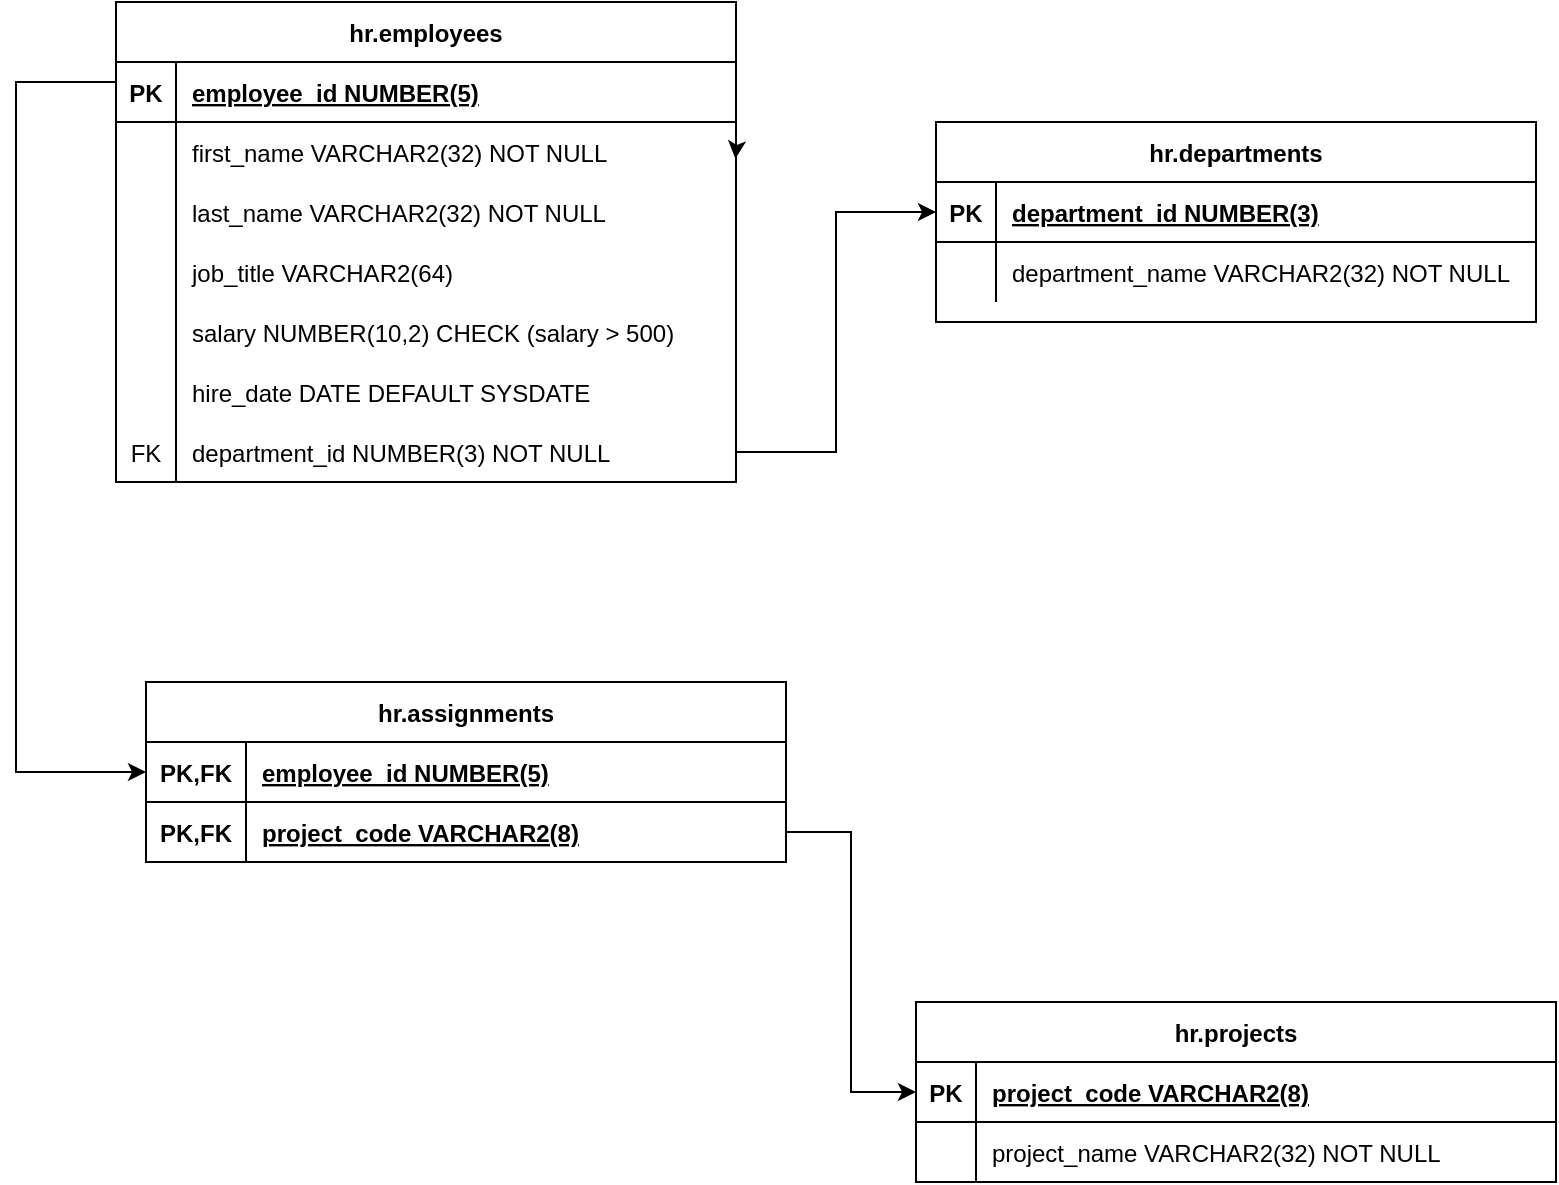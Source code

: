 <mxfile version="21.5.2" type="github">
  <diagram id="R2lEEEUBdFMjLlhIrx00" name="Page-1">
    <mxGraphModel dx="1323" dy="717" grid="1" gridSize="10" guides="1" tooltips="1" connect="1" arrows="1" fold="1" page="1" pageScale="1" pageWidth="850" pageHeight="1100" math="0" shadow="0" extFonts="Permanent Marker^https://fonts.googleapis.com/css?family=Permanent+Marker">
      <root>
        <mxCell id="0" />
        <mxCell id="1" parent="0" />
        <mxCell id="imxk5eD5O3ae2uox2rhG-135" value="hr.employees" style="shape=table;startSize=30;container=1;collapsible=1;childLayout=tableLayout;fixedRows=1;rowLines=0;fontStyle=1;align=center;resizeLast=1;" parent="1" vertex="1">
          <mxGeometry x="90" y="100" width="310" height="240" as="geometry" />
        </mxCell>
        <mxCell id="imxk5eD5O3ae2uox2rhG-136" value="" style="shape=tableRow;horizontal=0;startSize=0;swimlaneHead=0;swimlaneBody=0;fillColor=none;collapsible=0;dropTarget=0;points=[[0,0.5],[1,0.5]];portConstraint=eastwest;strokeColor=inherit;top=0;left=0;right=0;bottom=1;" parent="imxk5eD5O3ae2uox2rhG-135" vertex="1">
          <mxGeometry y="30" width="310" height="30" as="geometry" />
        </mxCell>
        <mxCell id="imxk5eD5O3ae2uox2rhG-137" value="PK" style="shape=partialRectangle;overflow=hidden;connectable=0;fillColor=none;strokeColor=inherit;top=0;left=0;bottom=0;right=0;fontStyle=1;" parent="imxk5eD5O3ae2uox2rhG-136" vertex="1">
          <mxGeometry width="30" height="30" as="geometry">
            <mxRectangle width="30" height="30" as="alternateBounds" />
          </mxGeometry>
        </mxCell>
        <mxCell id="imxk5eD5O3ae2uox2rhG-138" value="employee_id NUMBER(5)" style="shape=partialRectangle;overflow=hidden;connectable=0;fillColor=none;align=left;strokeColor=inherit;top=0;left=0;bottom=0;right=0;spacingLeft=6;fontStyle=5;" parent="imxk5eD5O3ae2uox2rhG-136" vertex="1">
          <mxGeometry x="30" width="280" height="30" as="geometry">
            <mxRectangle width="280" height="30" as="alternateBounds" />
          </mxGeometry>
        </mxCell>
        <mxCell id="imxk5eD5O3ae2uox2rhG-142" value="" style="shape=tableRow;horizontal=0;startSize=0;swimlaneHead=0;swimlaneBody=0;fillColor=none;collapsible=0;dropTarget=0;points=[[0,0.5],[1,0.5]];portConstraint=eastwest;strokeColor=inherit;top=0;left=0;right=0;bottom=0;" parent="imxk5eD5O3ae2uox2rhG-135" vertex="1">
          <mxGeometry y="60" width="310" height="30" as="geometry" />
        </mxCell>
        <mxCell id="imxk5eD5O3ae2uox2rhG-143" value="" style="shape=partialRectangle;overflow=hidden;connectable=0;fillColor=none;strokeColor=inherit;top=0;left=0;bottom=0;right=0;" parent="imxk5eD5O3ae2uox2rhG-142" vertex="1">
          <mxGeometry width="30" height="30" as="geometry">
            <mxRectangle width="30" height="30" as="alternateBounds" />
          </mxGeometry>
        </mxCell>
        <mxCell id="imxk5eD5O3ae2uox2rhG-144" value="first_name VARCHAR2(32) NOT NULL" style="shape=partialRectangle;overflow=hidden;connectable=0;fillColor=none;align=left;strokeColor=inherit;top=0;left=0;bottom=0;right=0;spacingLeft=6;" parent="imxk5eD5O3ae2uox2rhG-142" vertex="1">
          <mxGeometry x="30" width="280" height="30" as="geometry">
            <mxRectangle width="280" height="30" as="alternateBounds" />
          </mxGeometry>
        </mxCell>
        <mxCell id="imxk5eD5O3ae2uox2rhG-145" value="" style="shape=tableRow;horizontal=0;startSize=0;swimlaneHead=0;swimlaneBody=0;fillColor=none;collapsible=0;dropTarget=0;points=[[0,0.5],[1,0.5]];portConstraint=eastwest;strokeColor=inherit;top=0;left=0;right=0;bottom=0;" parent="imxk5eD5O3ae2uox2rhG-135" vertex="1">
          <mxGeometry y="90" width="310" height="30" as="geometry" />
        </mxCell>
        <mxCell id="imxk5eD5O3ae2uox2rhG-146" value="" style="shape=partialRectangle;overflow=hidden;connectable=0;fillColor=none;strokeColor=inherit;top=0;left=0;bottom=0;right=0;" parent="imxk5eD5O3ae2uox2rhG-145" vertex="1">
          <mxGeometry width="30" height="30" as="geometry">
            <mxRectangle width="30" height="30" as="alternateBounds" />
          </mxGeometry>
        </mxCell>
        <mxCell id="imxk5eD5O3ae2uox2rhG-147" value="last_name VARCHAR2(32) NOT NULL" style="shape=partialRectangle;overflow=hidden;connectable=0;fillColor=none;align=left;strokeColor=inherit;top=0;left=0;bottom=0;right=0;spacingLeft=6;" parent="imxk5eD5O3ae2uox2rhG-145" vertex="1">
          <mxGeometry x="30" width="280" height="30" as="geometry">
            <mxRectangle width="280" height="30" as="alternateBounds" />
          </mxGeometry>
        </mxCell>
        <mxCell id="imxk5eD5O3ae2uox2rhG-148" value="" style="shape=tableRow;horizontal=0;startSize=0;swimlaneHead=0;swimlaneBody=0;fillColor=none;collapsible=0;dropTarget=0;points=[[0,0.5],[1,0.5]];portConstraint=eastwest;strokeColor=inherit;top=0;left=0;right=0;bottom=0;" parent="imxk5eD5O3ae2uox2rhG-135" vertex="1">
          <mxGeometry y="120" width="310" height="30" as="geometry" />
        </mxCell>
        <mxCell id="imxk5eD5O3ae2uox2rhG-149" value="" style="shape=partialRectangle;overflow=hidden;connectable=0;fillColor=none;strokeColor=inherit;top=0;left=0;bottom=0;right=0;" parent="imxk5eD5O3ae2uox2rhG-148" vertex="1">
          <mxGeometry width="30" height="30" as="geometry">
            <mxRectangle width="30" height="30" as="alternateBounds" />
          </mxGeometry>
        </mxCell>
        <mxCell id="imxk5eD5O3ae2uox2rhG-150" value="job_title VARCHAR2(64)" style="shape=partialRectangle;overflow=hidden;connectable=0;fillColor=none;align=left;strokeColor=inherit;top=0;left=0;bottom=0;right=0;spacingLeft=6;" parent="imxk5eD5O3ae2uox2rhG-148" vertex="1">
          <mxGeometry x="30" width="280" height="30" as="geometry">
            <mxRectangle width="280" height="30" as="alternateBounds" />
          </mxGeometry>
        </mxCell>
        <mxCell id="imxk5eD5O3ae2uox2rhG-151" value="" style="shape=tableRow;horizontal=0;startSize=0;swimlaneHead=0;swimlaneBody=0;fillColor=none;collapsible=0;dropTarget=0;points=[[0,0.5],[1,0.5]];portConstraint=eastwest;strokeColor=inherit;top=0;left=0;right=0;bottom=0;" parent="imxk5eD5O3ae2uox2rhG-135" vertex="1">
          <mxGeometry y="150" width="310" height="30" as="geometry" />
        </mxCell>
        <mxCell id="imxk5eD5O3ae2uox2rhG-152" value="" style="shape=partialRectangle;overflow=hidden;connectable=0;fillColor=none;strokeColor=inherit;top=0;left=0;bottom=0;right=0;" parent="imxk5eD5O3ae2uox2rhG-151" vertex="1">
          <mxGeometry width="30" height="30" as="geometry">
            <mxRectangle width="30" height="30" as="alternateBounds" />
          </mxGeometry>
        </mxCell>
        <mxCell id="imxk5eD5O3ae2uox2rhG-153" value="salary NUMBER(10,2) CHECK (salary &gt; 500)" style="shape=partialRectangle;overflow=hidden;connectable=0;fillColor=none;align=left;strokeColor=inherit;top=0;left=0;bottom=0;right=0;spacingLeft=6;" parent="imxk5eD5O3ae2uox2rhG-151" vertex="1">
          <mxGeometry x="30" width="280" height="30" as="geometry">
            <mxRectangle width="280" height="30" as="alternateBounds" />
          </mxGeometry>
        </mxCell>
        <mxCell id="imxk5eD5O3ae2uox2rhG-154" value="" style="shape=tableRow;horizontal=0;startSize=0;swimlaneHead=0;swimlaneBody=0;fillColor=none;collapsible=0;dropTarget=0;points=[[0,0.5],[1,0.5]];portConstraint=eastwest;strokeColor=inherit;top=0;left=0;right=0;bottom=0;" parent="imxk5eD5O3ae2uox2rhG-135" vertex="1">
          <mxGeometry y="180" width="310" height="30" as="geometry" />
        </mxCell>
        <mxCell id="imxk5eD5O3ae2uox2rhG-155" value="" style="shape=partialRectangle;overflow=hidden;connectable=0;fillColor=none;strokeColor=inherit;top=0;left=0;bottom=0;right=0;" parent="imxk5eD5O3ae2uox2rhG-154" vertex="1">
          <mxGeometry width="30" height="30" as="geometry">
            <mxRectangle width="30" height="30" as="alternateBounds" />
          </mxGeometry>
        </mxCell>
        <mxCell id="imxk5eD5O3ae2uox2rhG-156" value="hire_date DATE DEFAULT SYSDATE" style="shape=partialRectangle;overflow=hidden;connectable=0;fillColor=none;align=left;strokeColor=inherit;top=0;left=0;bottom=0;right=0;spacingLeft=6;" parent="imxk5eD5O3ae2uox2rhG-154" vertex="1">
          <mxGeometry x="30" width="280" height="30" as="geometry">
            <mxRectangle width="280" height="30" as="alternateBounds" />
          </mxGeometry>
        </mxCell>
        <mxCell id="s7Lkk0JhflA9k-yFAQkk-2" value="" style="shape=tableRow;horizontal=0;startSize=0;swimlaneHead=0;swimlaneBody=0;fillColor=none;collapsible=0;dropTarget=0;points=[[0,0.5],[1,0.5]];portConstraint=eastwest;strokeColor=inherit;top=0;left=0;right=0;bottom=0;" vertex="1" parent="imxk5eD5O3ae2uox2rhG-135">
          <mxGeometry y="210" width="310" height="30" as="geometry" />
        </mxCell>
        <mxCell id="s7Lkk0JhflA9k-yFAQkk-3" value="FK" style="shape=partialRectangle;overflow=hidden;connectable=0;fillColor=none;strokeColor=inherit;top=0;left=0;bottom=0;right=0;" vertex="1" parent="s7Lkk0JhflA9k-yFAQkk-2">
          <mxGeometry width="30" height="30" as="geometry">
            <mxRectangle width="30" height="30" as="alternateBounds" />
          </mxGeometry>
        </mxCell>
        <mxCell id="s7Lkk0JhflA9k-yFAQkk-4" value="department_id NUMBER(3) NOT NULL" style="shape=partialRectangle;overflow=hidden;connectable=0;fillColor=none;align=left;strokeColor=inherit;top=0;left=0;bottom=0;right=0;spacingLeft=6;" vertex="1" parent="s7Lkk0JhflA9k-yFAQkk-2">
          <mxGeometry x="30" width="280" height="30" as="geometry">
            <mxRectangle width="280" height="30" as="alternateBounds" />
          </mxGeometry>
        </mxCell>
        <mxCell id="s7Lkk0JhflA9k-yFAQkk-8" style="edgeStyle=orthogonalEdgeStyle;rounded=0;orthogonalLoop=1;jettySize=auto;html=1;exitX=1;exitY=0.5;exitDx=0;exitDy=0;entryX=0.999;entryY=-0.387;entryDx=0;entryDy=0;entryPerimeter=0;" edge="1" parent="1" source="imxk5eD5O3ae2uox2rhG-142" target="imxk5eD5O3ae2uox2rhG-145">
          <mxGeometry relative="1" as="geometry" />
        </mxCell>
        <mxCell id="imxk5eD5O3ae2uox2rhG-157" value="hr.departments" style="shape=table;startSize=30;container=1;collapsible=1;childLayout=tableLayout;fixedRows=1;rowLines=0;fontStyle=1;align=center;resizeLast=1;" parent="1" vertex="1">
          <mxGeometry x="500" y="160" width="300" height="100" as="geometry" />
        </mxCell>
        <mxCell id="imxk5eD5O3ae2uox2rhG-158" value="" style="shape=tableRow;horizontal=0;startSize=0;swimlaneHead=0;swimlaneBody=0;fillColor=none;collapsible=0;dropTarget=0;points=[[0,0.5],[1,0.5]];portConstraint=eastwest;strokeColor=inherit;top=0;left=0;right=0;bottom=1;" parent="imxk5eD5O3ae2uox2rhG-157" vertex="1">
          <mxGeometry y="30" width="300" height="30" as="geometry" />
        </mxCell>
        <mxCell id="imxk5eD5O3ae2uox2rhG-159" value="PK" style="shape=partialRectangle;overflow=hidden;connectable=0;fillColor=none;strokeColor=inherit;top=0;left=0;bottom=0;right=0;fontStyle=1;" parent="imxk5eD5O3ae2uox2rhG-158" vertex="1">
          <mxGeometry width="30" height="30" as="geometry">
            <mxRectangle width="30" height="30" as="alternateBounds" />
          </mxGeometry>
        </mxCell>
        <mxCell id="imxk5eD5O3ae2uox2rhG-160" value="department_id NUMBER(3)" style="shape=partialRectangle;overflow=hidden;connectable=0;fillColor=none;align=left;strokeColor=inherit;top=0;left=0;bottom=0;right=0;spacingLeft=6;fontStyle=5;" parent="imxk5eD5O3ae2uox2rhG-158" vertex="1">
          <mxGeometry x="30" width="270" height="30" as="geometry">
            <mxRectangle width="270" height="30" as="alternateBounds" />
          </mxGeometry>
        </mxCell>
        <mxCell id="imxk5eD5O3ae2uox2rhG-161" value="" style="shape=tableRow;horizontal=0;startSize=0;swimlaneHead=0;swimlaneBody=0;fillColor=none;collapsible=0;dropTarget=0;points=[[0,0.5],[1,0.5]];portConstraint=eastwest;strokeColor=inherit;top=0;left=0;right=0;bottom=0;" parent="imxk5eD5O3ae2uox2rhG-157" vertex="1">
          <mxGeometry y="60" width="300" height="30" as="geometry" />
        </mxCell>
        <mxCell id="imxk5eD5O3ae2uox2rhG-162" value="" style="shape=partialRectangle;overflow=hidden;connectable=0;fillColor=none;strokeColor=inherit;top=0;left=0;bottom=0;right=0;" parent="imxk5eD5O3ae2uox2rhG-161" vertex="1">
          <mxGeometry width="30" height="30" as="geometry">
            <mxRectangle width="30" height="30" as="alternateBounds" />
          </mxGeometry>
        </mxCell>
        <mxCell id="imxk5eD5O3ae2uox2rhG-163" value="department_name VARCHAR2(32) NOT NULL" style="shape=partialRectangle;overflow=hidden;connectable=0;fillColor=none;align=left;strokeColor=inherit;top=0;left=0;bottom=0;right=0;spacingLeft=6;" parent="imxk5eD5O3ae2uox2rhG-161" vertex="1">
          <mxGeometry x="30" width="270" height="30" as="geometry">
            <mxRectangle width="270" height="30" as="alternateBounds" />
          </mxGeometry>
        </mxCell>
        <mxCell id="imxk5eD5O3ae2uox2rhG-164" value="hr.projects" style="shape=table;startSize=30;container=1;collapsible=1;childLayout=tableLayout;fixedRows=1;rowLines=0;fontStyle=1;align=center;resizeLast=1;" parent="1" vertex="1">
          <mxGeometry x="490" y="600" width="320" height="90" as="geometry" />
        </mxCell>
        <mxCell id="imxk5eD5O3ae2uox2rhG-165" value="" style="shape=tableRow;horizontal=0;startSize=0;swimlaneHead=0;swimlaneBody=0;fillColor=none;collapsible=0;dropTarget=0;points=[[0,0.5],[1,0.5]];portConstraint=eastwest;strokeColor=inherit;top=0;left=0;right=0;bottom=1;" parent="imxk5eD5O3ae2uox2rhG-164" vertex="1">
          <mxGeometry y="30" width="320" height="30" as="geometry" />
        </mxCell>
        <mxCell id="imxk5eD5O3ae2uox2rhG-166" value="PK" style="shape=partialRectangle;overflow=hidden;connectable=0;fillColor=none;strokeColor=inherit;top=0;left=0;bottom=0;right=0;fontStyle=1;" parent="imxk5eD5O3ae2uox2rhG-165" vertex="1">
          <mxGeometry width="30" height="30" as="geometry">
            <mxRectangle width="30" height="30" as="alternateBounds" />
          </mxGeometry>
        </mxCell>
        <mxCell id="imxk5eD5O3ae2uox2rhG-167" value="project_code VARCHAR2(8)" style="shape=partialRectangle;overflow=hidden;connectable=0;fillColor=none;align=left;strokeColor=inherit;top=0;left=0;bottom=0;right=0;spacingLeft=6;fontStyle=5;" parent="imxk5eD5O3ae2uox2rhG-165" vertex="1">
          <mxGeometry x="30" width="290" height="30" as="geometry">
            <mxRectangle width="290" height="30" as="alternateBounds" />
          </mxGeometry>
        </mxCell>
        <mxCell id="imxk5eD5O3ae2uox2rhG-168" value="" style="shape=tableRow;horizontal=0;startSize=0;swimlaneHead=0;swimlaneBody=0;fillColor=none;collapsible=0;dropTarget=0;points=[[0,0.5],[1,0.5]];portConstraint=eastwest;strokeColor=inherit;top=0;left=0;right=0;bottom=0;" parent="imxk5eD5O3ae2uox2rhG-164" vertex="1">
          <mxGeometry y="60" width="320" height="30" as="geometry" />
        </mxCell>
        <mxCell id="imxk5eD5O3ae2uox2rhG-169" value="" style="shape=partialRectangle;overflow=hidden;connectable=0;fillColor=none;strokeColor=inherit;top=0;left=0;bottom=0;right=0;" parent="imxk5eD5O3ae2uox2rhG-168" vertex="1">
          <mxGeometry width="30" height="30" as="geometry">
            <mxRectangle width="30" height="30" as="alternateBounds" />
          </mxGeometry>
        </mxCell>
        <mxCell id="imxk5eD5O3ae2uox2rhG-170" value="project_name VARCHAR2(32) NOT NULL" style="shape=partialRectangle;overflow=hidden;connectable=0;fillColor=none;align=left;strokeColor=inherit;top=0;left=0;bottom=0;right=0;spacingLeft=6;" parent="imxk5eD5O3ae2uox2rhG-168" vertex="1">
          <mxGeometry x="30" width="290" height="30" as="geometry">
            <mxRectangle width="290" height="30" as="alternateBounds" />
          </mxGeometry>
        </mxCell>
        <mxCell id="imxk5eD5O3ae2uox2rhG-171" value="hr.assignments" style="shape=table;startSize=30;container=1;collapsible=1;childLayout=tableLayout;fixedRows=1;rowLines=0;fontStyle=1;align=center;resizeLast=1;" parent="1" vertex="1">
          <mxGeometry x="105" y="440" width="320" height="90" as="geometry" />
        </mxCell>
        <mxCell id="imxk5eD5O3ae2uox2rhG-181" value="" style="shape=tableRow;horizontal=0;startSize=0;swimlaneHead=0;swimlaneBody=0;fillColor=none;collapsible=0;dropTarget=0;points=[[0,0.5],[1,0.5]];portConstraint=eastwest;strokeColor=inherit;top=0;left=0;right=0;bottom=1;" parent="imxk5eD5O3ae2uox2rhG-171" vertex="1">
          <mxGeometry y="30" width="320" height="30" as="geometry" />
        </mxCell>
        <mxCell id="imxk5eD5O3ae2uox2rhG-182" value="PK,FK" style="shape=partialRectangle;overflow=hidden;connectable=0;fillColor=none;strokeColor=inherit;top=0;left=0;bottom=0;right=0;fontStyle=1;" parent="imxk5eD5O3ae2uox2rhG-181" vertex="1">
          <mxGeometry width="50" height="30" as="geometry">
            <mxRectangle width="50" height="30" as="alternateBounds" />
          </mxGeometry>
        </mxCell>
        <mxCell id="imxk5eD5O3ae2uox2rhG-183" value="employee_id NUMBER(5)" style="shape=partialRectangle;overflow=hidden;connectable=0;fillColor=none;align=left;strokeColor=inherit;top=0;left=0;bottom=0;right=0;spacingLeft=6;fontStyle=5;" parent="imxk5eD5O3ae2uox2rhG-181" vertex="1">
          <mxGeometry x="50" width="270" height="30" as="geometry">
            <mxRectangle width="270" height="30" as="alternateBounds" />
          </mxGeometry>
        </mxCell>
        <mxCell id="imxk5eD5O3ae2uox2rhG-184" value="" style="shape=tableRow;horizontal=0;startSize=0;swimlaneHead=0;swimlaneBody=0;fillColor=none;collapsible=0;dropTarget=0;points=[[0,0.5],[1,0.5]];portConstraint=eastwest;strokeColor=inherit;top=0;left=0;right=0;bottom=1;" parent="imxk5eD5O3ae2uox2rhG-171" vertex="1">
          <mxGeometry y="60" width="320" height="30" as="geometry" />
        </mxCell>
        <mxCell id="imxk5eD5O3ae2uox2rhG-185" value="PK,FK" style="shape=partialRectangle;overflow=hidden;connectable=0;fillColor=none;strokeColor=inherit;top=0;left=0;bottom=0;right=0;fontStyle=1;" parent="imxk5eD5O3ae2uox2rhG-184" vertex="1">
          <mxGeometry width="50" height="30" as="geometry">
            <mxRectangle width="50" height="30" as="alternateBounds" />
          </mxGeometry>
        </mxCell>
        <mxCell id="imxk5eD5O3ae2uox2rhG-186" value="project_code VARCHAR2(8)" style="shape=partialRectangle;overflow=hidden;connectable=0;fillColor=none;align=left;strokeColor=inherit;top=0;left=0;bottom=0;right=0;spacingLeft=6;fontStyle=5;" parent="imxk5eD5O3ae2uox2rhG-184" vertex="1">
          <mxGeometry x="50" width="270" height="30" as="geometry">
            <mxRectangle width="270" height="30" as="alternateBounds" />
          </mxGeometry>
        </mxCell>
        <mxCell id="s7Lkk0JhflA9k-yFAQkk-9" style="edgeStyle=orthogonalEdgeStyle;rounded=0;orthogonalLoop=1;jettySize=auto;html=1;exitX=1;exitY=0.5;exitDx=0;exitDy=0;entryX=0;entryY=0.5;entryDx=0;entryDy=0;" edge="1" parent="1" source="s7Lkk0JhflA9k-yFAQkk-2" target="imxk5eD5O3ae2uox2rhG-158">
          <mxGeometry relative="1" as="geometry" />
        </mxCell>
        <mxCell id="s7Lkk0JhflA9k-yFAQkk-11" style="edgeStyle=orthogonalEdgeStyle;rounded=0;orthogonalLoop=1;jettySize=auto;html=1;exitX=0;exitY=0.5;exitDx=0;exitDy=0;entryX=0;entryY=0.5;entryDx=0;entryDy=0;" edge="1" parent="1" source="imxk5eD5O3ae2uox2rhG-136" target="imxk5eD5O3ae2uox2rhG-181">
          <mxGeometry relative="1" as="geometry">
            <Array as="points">
              <mxPoint x="90" y="140" />
              <mxPoint x="40" y="140" />
              <mxPoint x="40" y="485" />
            </Array>
          </mxGeometry>
        </mxCell>
        <mxCell id="s7Lkk0JhflA9k-yFAQkk-12" style="edgeStyle=orthogonalEdgeStyle;rounded=0;orthogonalLoop=1;jettySize=auto;html=1;exitX=1;exitY=0.5;exitDx=0;exitDy=0;entryX=0;entryY=0.5;entryDx=0;entryDy=0;" edge="1" parent="1" source="imxk5eD5O3ae2uox2rhG-184" target="imxk5eD5O3ae2uox2rhG-165">
          <mxGeometry relative="1" as="geometry" />
        </mxCell>
      </root>
    </mxGraphModel>
  </diagram>
</mxfile>
